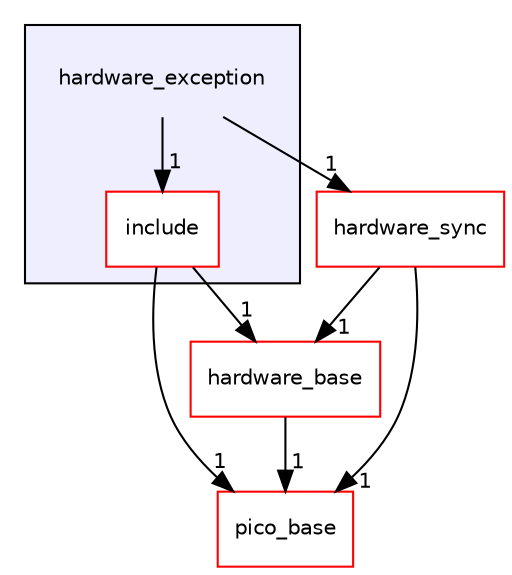 digraph "hardware_exception" {
  compound=true
  node [ fontsize="10", fontname="Helvetica"];
  edge [ labelfontsize="10", labelfontname="Helvetica"];
  subgraph clusterdir_90bb428e6483ca5deb95f1260a1c0529 {
    graph [ bgcolor="#eeeeff", pencolor="black", label="" URL="dir_90bb428e6483ca5deb95f1260a1c0529.html"];
    dir_90bb428e6483ca5deb95f1260a1c0529 [shape=plaintext label="hardware_exception"];
    dir_7640d3a06bc458d068b78139dbf4c709 [shape=box label="include" color="red" fillcolor="white" style="filled" URL="dir_7640d3a06bc458d068b78139dbf4c709.html"];
  }
  dir_c6c7f251ebac20a0f78c139a1ca1c75c [shape=box label="hardware_base" fillcolor="white" style="filled" color="red" URL="dir_c6c7f251ebac20a0f78c139a1ca1c75c.html"];
  dir_ee4ba4c32933fd9d1c9bce216e67756d [shape=box label="pico_base" fillcolor="white" style="filled" color="red" URL="dir_ee4ba4c32933fd9d1c9bce216e67756d.html"];
  dir_992bccbfc838886b69a13f304f758bbd [shape=box label="hardware_sync" fillcolor="white" style="filled" color="red" URL="dir_992bccbfc838886b69a13f304f758bbd.html"];
  dir_c6c7f251ebac20a0f78c139a1ca1c75c->dir_ee4ba4c32933fd9d1c9bce216e67756d [headlabel="1", labeldistance=1.5 headhref="dir_000059_000007.html"];
  dir_90bb428e6483ca5deb95f1260a1c0529->dir_992bccbfc838886b69a13f304f758bbd [headlabel="1", labeldistance=1.5 headhref="dir_000072_000032.html"];
  dir_90bb428e6483ca5deb95f1260a1c0529->dir_7640d3a06bc458d068b78139dbf4c709 [headlabel="1", labeldistance=1.5 headhref="dir_000072_000073.html"];
  dir_992bccbfc838886b69a13f304f758bbd->dir_c6c7f251ebac20a0f78c139a1ca1c75c [headlabel="1", labeldistance=1.5 headhref="dir_000032_000059.html"];
  dir_992bccbfc838886b69a13f304f758bbd->dir_ee4ba4c32933fd9d1c9bce216e67756d [headlabel="1", labeldistance=1.5 headhref="dir_000032_000007.html"];
  dir_7640d3a06bc458d068b78139dbf4c709->dir_c6c7f251ebac20a0f78c139a1ca1c75c [headlabel="1", labeldistance=1.5 headhref="dir_000073_000059.html"];
  dir_7640d3a06bc458d068b78139dbf4c709->dir_ee4ba4c32933fd9d1c9bce216e67756d [headlabel="1", labeldistance=1.5 headhref="dir_000073_000007.html"];
}
